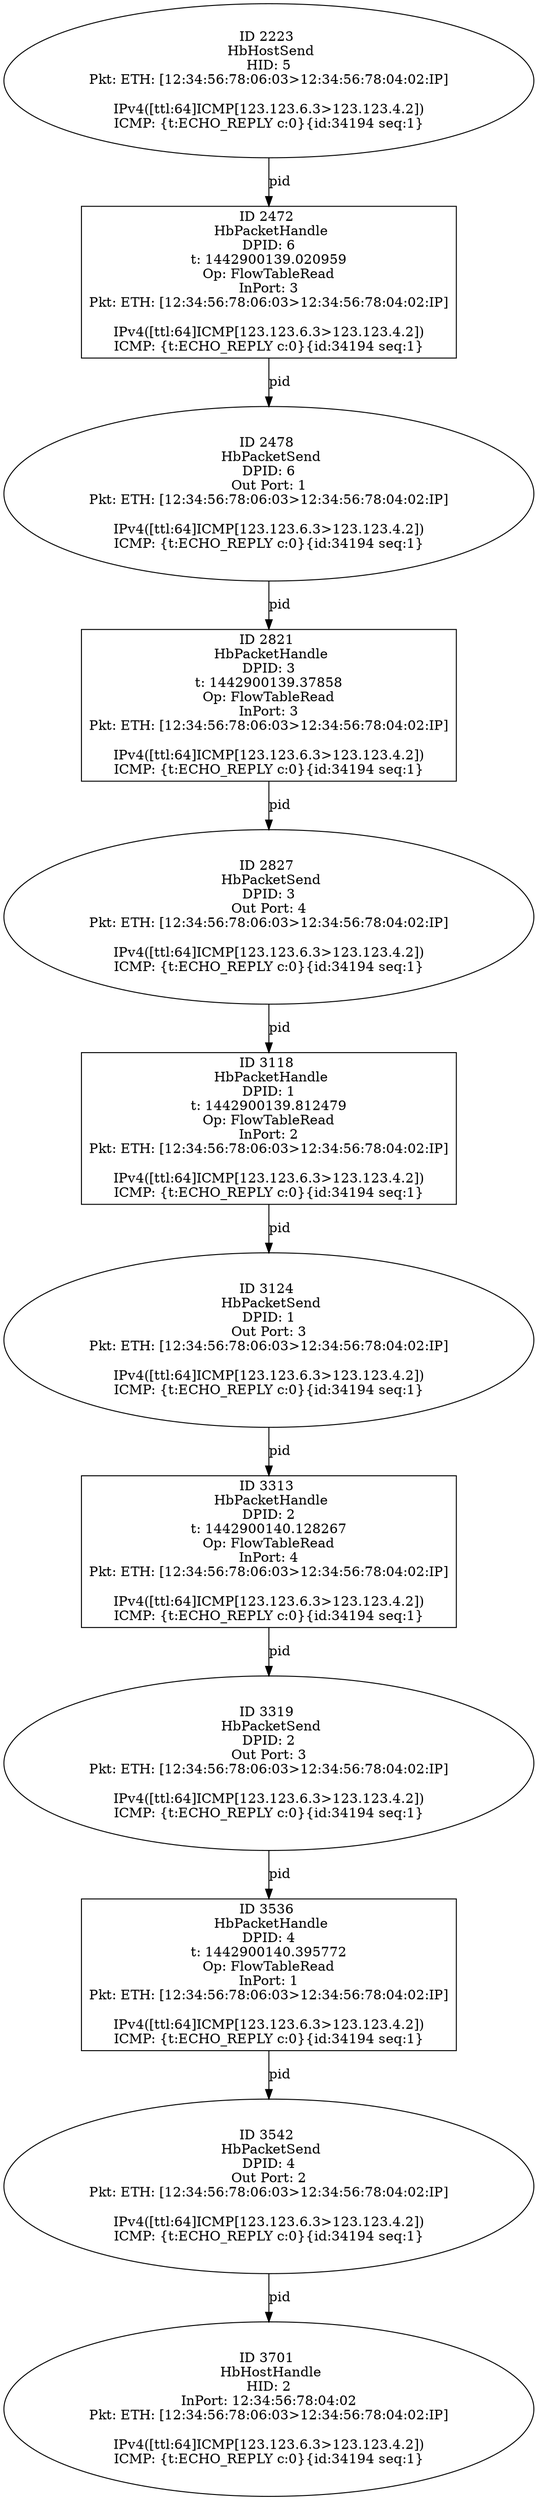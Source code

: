 strict digraph G {
2821 [shape=box, event=<hb_events.HbPacketHandle object at 0x107f59710>, label="ID 2821 
 HbPacketHandle
DPID: 3
t: 1442900139.37858
Op: FlowTableRead
InPort: 3
Pkt: ETH: [12:34:56:78:06:03>12:34:56:78:04:02:IP]

IPv4([ttl:64]ICMP[123.123.6.3>123.123.4.2])
ICMP: {t:ECHO_REPLY c:0}{id:34194 seq:1}"];
2472 [shape=box, event=<hb_events.HbPacketHandle object at 0x107cf55d0>, label="ID 2472 
 HbPacketHandle
DPID: 6
t: 1442900139.020959
Op: FlowTableRead
InPort: 3
Pkt: ETH: [12:34:56:78:06:03>12:34:56:78:04:02:IP]

IPv4([ttl:64]ICMP[123.123.6.3>123.123.4.2])
ICMP: {t:ECHO_REPLY c:0}{id:34194 seq:1}"];
2827 [shape=oval, event=<hb_events.HbPacketSend object at 0x107f59b50>, label="ID 2827 
 HbPacketSend
DPID: 3
Out Port: 4
Pkt: ETH: [12:34:56:78:06:03>12:34:56:78:04:02:IP]

IPv4([ttl:64]ICMP[123.123.6.3>123.123.4.2])
ICMP: {t:ECHO_REPLY c:0}{id:34194 seq:1}"];
3118 [shape=box, event=<hb_events.HbPacketHandle object at 0x108220910>, label="ID 3118 
 HbPacketHandle
DPID: 1
t: 1442900139.812479
Op: FlowTableRead
InPort: 2
Pkt: ETH: [12:34:56:78:06:03>12:34:56:78:04:02:IP]

IPv4([ttl:64]ICMP[123.123.6.3>123.123.4.2])
ICMP: {t:ECHO_REPLY c:0}{id:34194 seq:1}"];
2223 [shape=oval, event=<hb_events.HbHostSend object at 0x107c79410>, label="ID 2223 
 HbHostSend
HID: 5
Pkt: ETH: [12:34:56:78:06:03>12:34:56:78:04:02:IP]

IPv4([ttl:64]ICMP[123.123.6.3>123.123.4.2])
ICMP: {t:ECHO_REPLY c:0}{id:34194 seq:1}"];
3536 [shape=box, event=<hb_events.HbPacketHandle object at 0x1083f2390>, label="ID 3536 
 HbPacketHandle
DPID: 4
t: 1442900140.395772
Op: FlowTableRead
InPort: 1
Pkt: ETH: [12:34:56:78:06:03>12:34:56:78:04:02:IP]

IPv4([ttl:64]ICMP[123.123.6.3>123.123.4.2])
ICMP: {t:ECHO_REPLY c:0}{id:34194 seq:1}"];
3313 [shape=box, event=<hb_events.HbPacketHandle object at 0x10831db90>, label="ID 3313 
 HbPacketHandle
DPID: 2
t: 1442900140.128267
Op: FlowTableRead
InPort: 4
Pkt: ETH: [12:34:56:78:06:03>12:34:56:78:04:02:IP]

IPv4([ttl:64]ICMP[123.123.6.3>123.123.4.2])
ICMP: {t:ECHO_REPLY c:0}{id:34194 seq:1}"];
3124 [shape=oval, event=<hb_events.HbPacketSend object at 0x10822dad0>, label="ID 3124 
 HbPacketSend
DPID: 1
Out Port: 3
Pkt: ETH: [12:34:56:78:06:03>12:34:56:78:04:02:IP]

IPv4([ttl:64]ICMP[123.123.6.3>123.123.4.2])
ICMP: {t:ECHO_REPLY c:0}{id:34194 seq:1}"];
2478 [shape=oval, event=<hb_events.HbPacketSend object at 0x107cf5890>, label="ID 2478 
 HbPacketSend
DPID: 6
Out Port: 1
Pkt: ETH: [12:34:56:78:06:03>12:34:56:78:04:02:IP]

IPv4([ttl:64]ICMP[123.123.6.3>123.123.4.2])
ICMP: {t:ECHO_REPLY c:0}{id:34194 seq:1}"];
3542 [shape=oval, event=<hb_events.HbPacketSend object at 0x1083f2250>, label="ID 3542 
 HbPacketSend
DPID: 4
Out Port: 2
Pkt: ETH: [12:34:56:78:06:03>12:34:56:78:04:02:IP]

IPv4([ttl:64]ICMP[123.123.6.3>123.123.4.2])
ICMP: {t:ECHO_REPLY c:0}{id:34194 seq:1}"];
3319 [shape=oval, event=<hb_events.HbPacketSend object at 0x10831df50>, label="ID 3319 
 HbPacketSend
DPID: 2
Out Port: 3
Pkt: ETH: [12:34:56:78:06:03>12:34:56:78:04:02:IP]

IPv4([ttl:64]ICMP[123.123.6.3>123.123.4.2])
ICMP: {t:ECHO_REPLY c:0}{id:34194 seq:1}"];
3701 [shape=oval, event=<hb_events.HbHostHandle object at 0x10846bfd0>, label="ID 3701 
 HbHostHandle
HID: 2
InPort: 12:34:56:78:04:02
Pkt: ETH: [12:34:56:78:06:03>12:34:56:78:04:02:IP]

IPv4([ttl:64]ICMP[123.123.6.3>123.123.4.2])
ICMP: {t:ECHO_REPLY c:0}{id:34194 seq:1}"];
2821 -> 2827  [rel=pid, label=pid];
2472 -> 2478  [rel=pid, label=pid];
2827 -> 3118  [rel=pid, label=pid];
3118 -> 3124  [rel=pid, label=pid];
2223 -> 2472  [rel=pid, label=pid];
3536 -> 3542  [rel=pid, label=pid];
3313 -> 3319  [rel=pid, label=pid];
3124 -> 3313  [rel=pid, label=pid];
2478 -> 2821  [rel=pid, label=pid];
3542 -> 3701  [rel=pid, label=pid];
3319 -> 3536  [rel=pid, label=pid];
}
